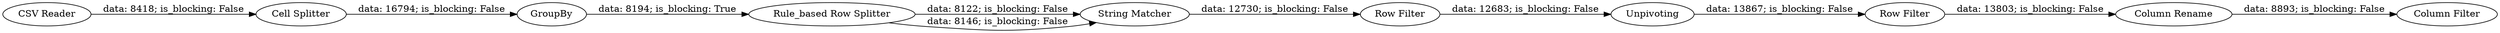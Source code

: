 digraph {
	"-7776591387858346168_14" [label="Column Rename"]
	"-7776591387858346168_3" [label=GroupBy]
	"-7776591387858346168_15" [label="Column Filter"]
	"-7776591387858346168_8" [label="Row Filter"]
	"-7776591387858346168_11" [label=Unpivoting]
	"-7776591387858346168_13" [label="Row Filter"]
	"-7776591387858346168_6" [label="Rule_based Row Splitter"]
	"-7776591387858346168_1" [label="CSV Reader"]
	"-7776591387858346168_2" [label="Cell Splitter"]
	"-7776591387858346168_7" [label="String Matcher"]
	"-7776591387858346168_1" -> "-7776591387858346168_2" [label="data: 8418; is_blocking: False"]
	"-7776591387858346168_2" -> "-7776591387858346168_3" [label="data: 16794; is_blocking: False"]
	"-7776591387858346168_7" -> "-7776591387858346168_8" [label="data: 12730; is_blocking: False"]
	"-7776591387858346168_13" -> "-7776591387858346168_14" [label="data: 13803; is_blocking: False"]
	"-7776591387858346168_8" -> "-7776591387858346168_11" [label="data: 12683; is_blocking: False"]
	"-7776591387858346168_6" -> "-7776591387858346168_7" [label="data: 8122; is_blocking: False"]
	"-7776591387858346168_3" -> "-7776591387858346168_6" [label="data: 8194; is_blocking: True"]
	"-7776591387858346168_14" -> "-7776591387858346168_15" [label="data: 8893; is_blocking: False"]
	"-7776591387858346168_6" -> "-7776591387858346168_7" [label="data: 8146; is_blocking: False"]
	"-7776591387858346168_11" -> "-7776591387858346168_13" [label="data: 13867; is_blocking: False"]
	rankdir=LR
}
